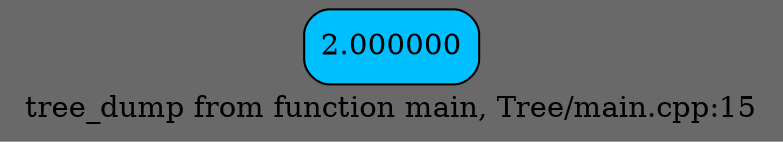 digraph List {
	rankdir = HR;
	bgcolor = "#696969";
	node0 [shape = Mrecord, style = filled, fillcolor = "#00BFFF", label = "{2.000000}"];
	label = "tree_dump from function main, Tree/main.cpp:15";}

